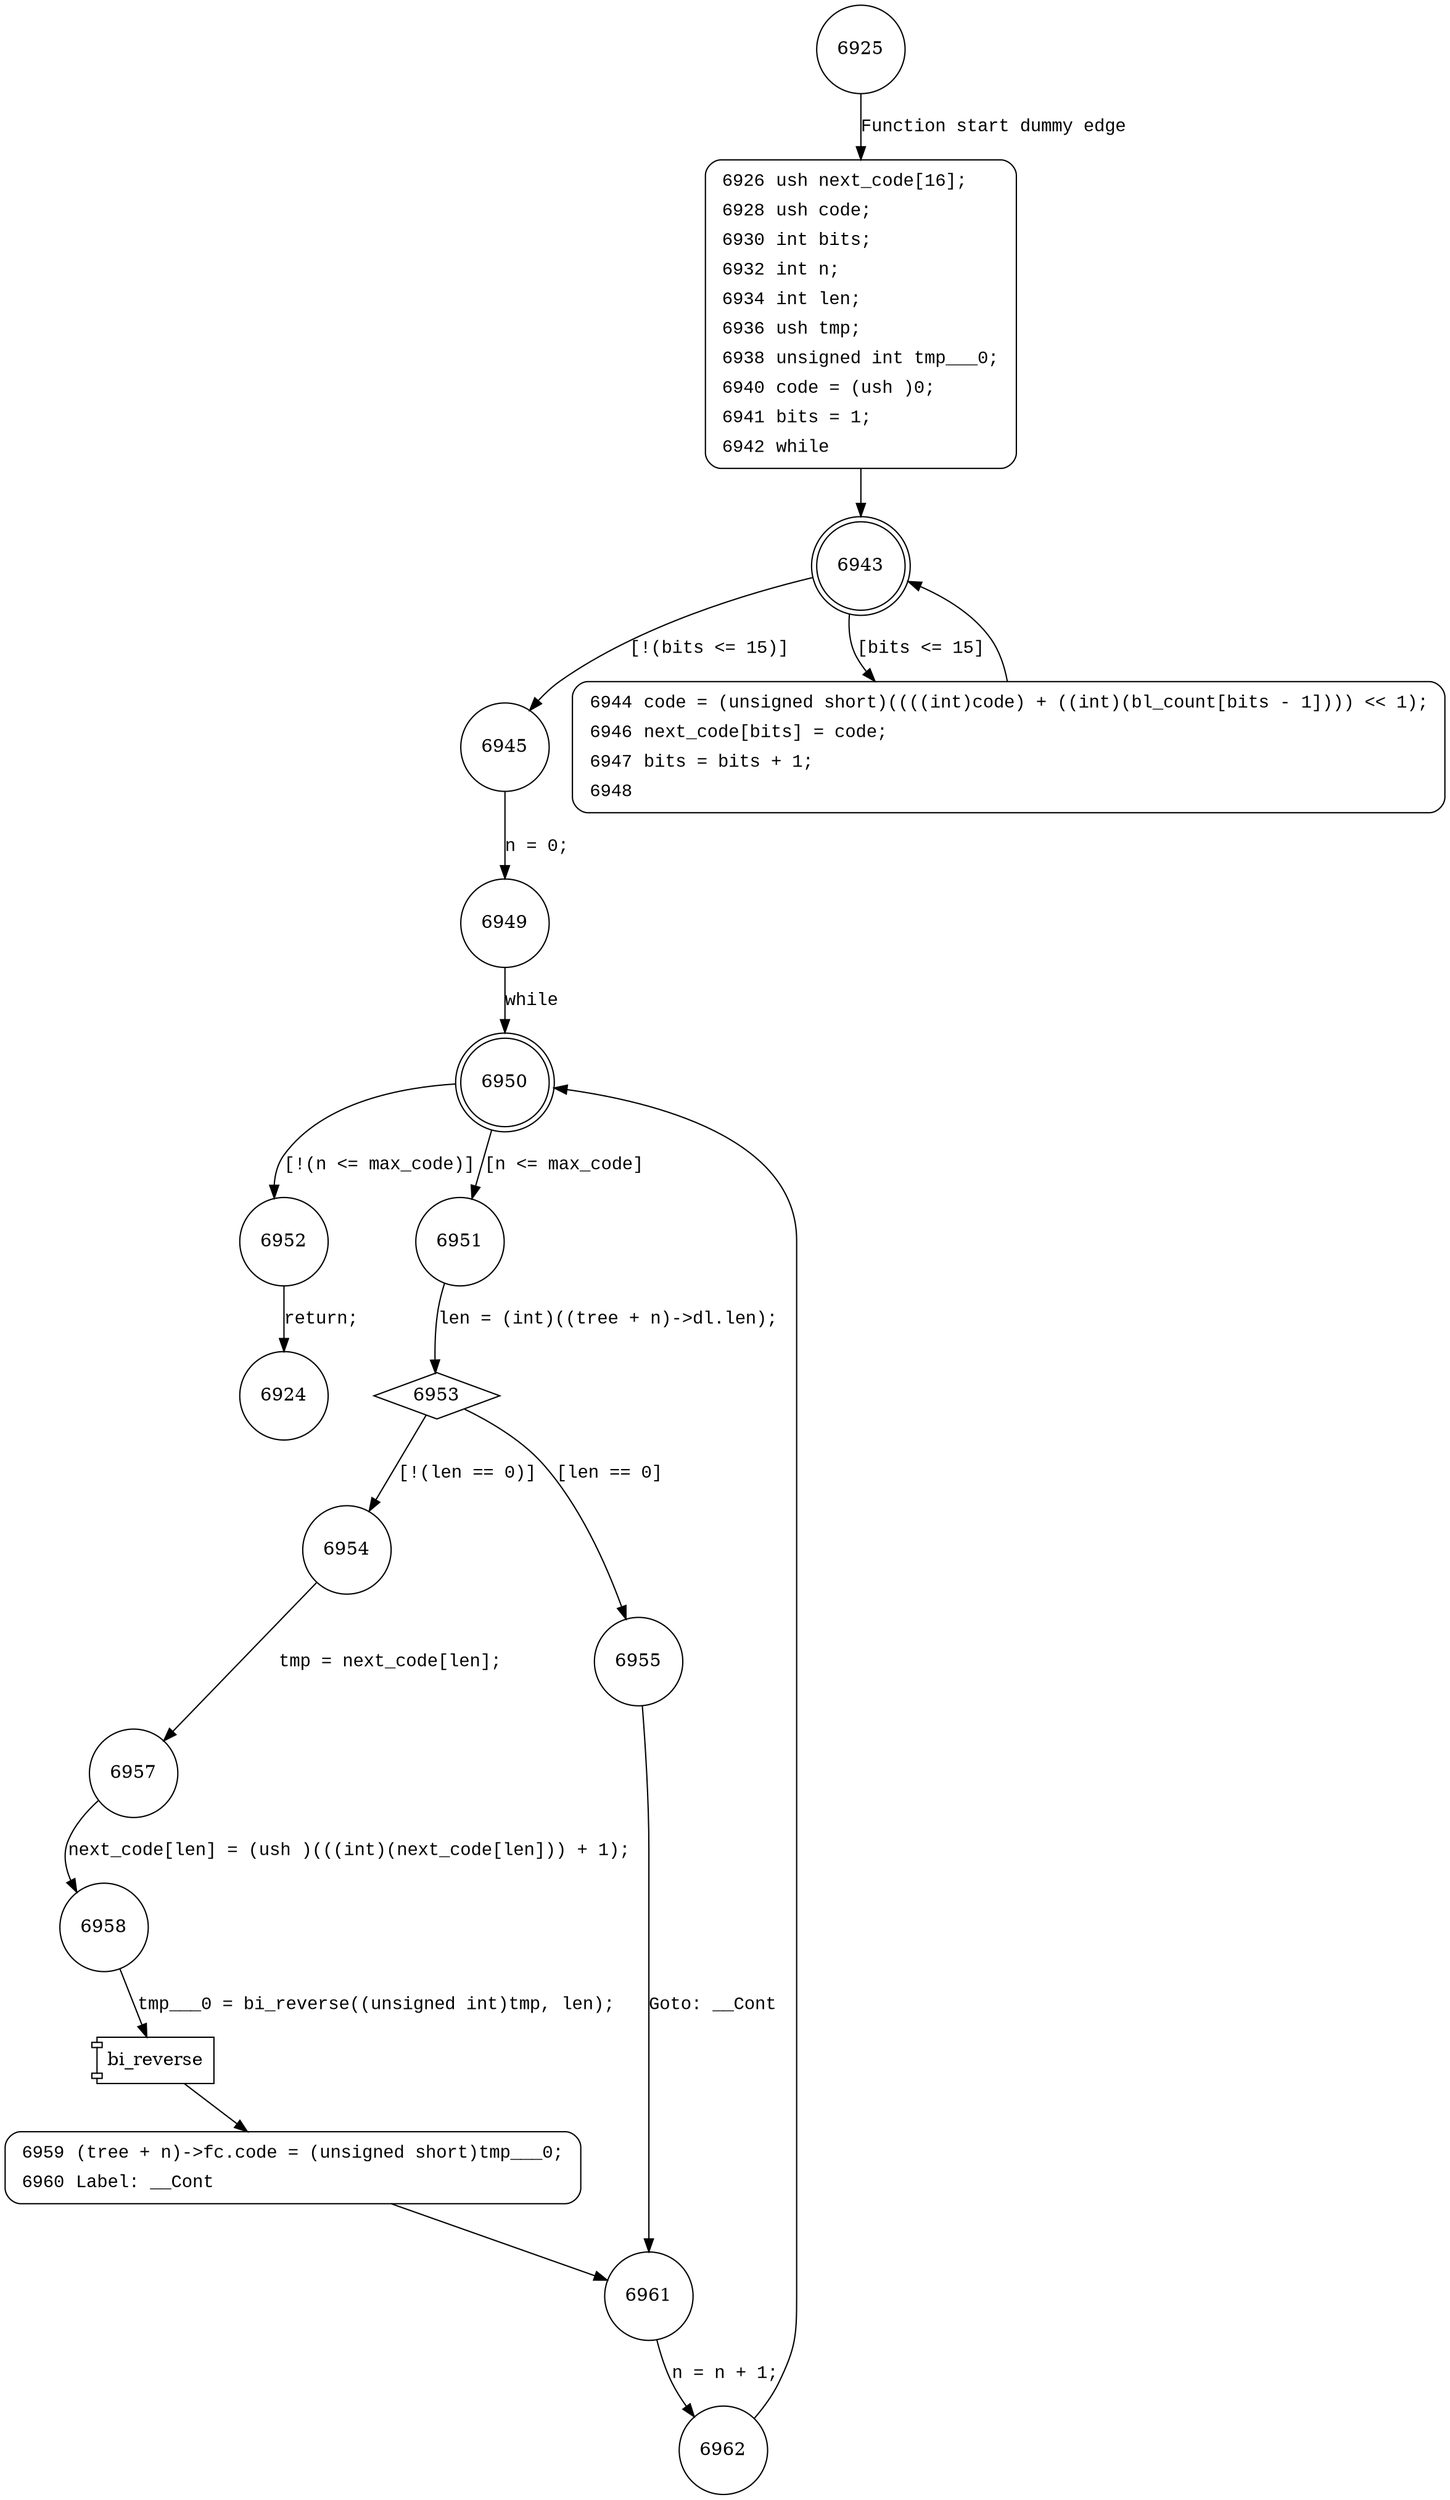 digraph gen_codes {
6925 [shape="circle"]
6926 [shape="circle"]
6943 [shape="doublecircle"]
6945 [shape="circle"]
6944 [shape="circle"]
6949 [shape="circle"]
6950 [shape="doublecircle"]
6952 [shape="circle"]
6951 [shape="circle"]
6953 [shape="diamond"]
6954 [shape="circle"]
6955 [shape="circle"]
6961 [shape="circle"]
6962 [shape="circle"]
6957 [shape="circle"]
6958 [shape="circle"]
6959 [shape="circle"]
6924 [shape="circle"]
6926 [style="filled,bold" penwidth="1" fillcolor="white" fontname="Courier New" shape="Mrecord" label=<<table border="0" cellborder="0" cellpadding="3" bgcolor="white"><tr><td align="right">6926</td><td align="left">ush next_code[16];</td></tr><tr><td align="right">6928</td><td align="left">ush code;</td></tr><tr><td align="right">6930</td><td align="left">int bits;</td></tr><tr><td align="right">6932</td><td align="left">int n;</td></tr><tr><td align="right">6934</td><td align="left">int len;</td></tr><tr><td align="right">6936</td><td align="left">ush tmp;</td></tr><tr><td align="right">6938</td><td align="left">unsigned int tmp___0;</td></tr><tr><td align="right">6940</td><td align="left">code = (ush )0;</td></tr><tr><td align="right">6941</td><td align="left">bits = 1;</td></tr><tr><td align="right">6942</td><td align="left">while</td></tr></table>>]
6926 -> 6943[label=""]
6944 [style="filled,bold" penwidth="1" fillcolor="white" fontname="Courier New" shape="Mrecord" label=<<table border="0" cellborder="0" cellpadding="3" bgcolor="white"><tr><td align="right">6944</td><td align="left">code = (unsigned short)((((int)code) + ((int)(bl_count[bits - 1]))) &lt;&lt; 1);</td></tr><tr><td align="right">6946</td><td align="left">next_code[bits] = code;</td></tr><tr><td align="right">6947</td><td align="left">bits = bits + 1;</td></tr><tr><td align="right">6948</td><td align="left"></td></tr></table>>]
6944 -> 6943[label=""]
6959 [style="filled,bold" penwidth="1" fillcolor="white" fontname="Courier New" shape="Mrecord" label=<<table border="0" cellborder="0" cellpadding="3" bgcolor="white"><tr><td align="right">6959</td><td align="left">(tree + n)-&gt;fc.code = (unsigned short)tmp___0;</td></tr><tr><td align="right">6960</td><td align="left">Label: __Cont</td></tr></table>>]
6959 -> 6961[label=""]
6925 -> 6926 [label="Function start dummy edge" fontname="Courier New"]
6943 -> 6945 [label="[!(bits <= 15)]" fontname="Courier New"]
6943 -> 6944 [label="[bits <= 15]" fontname="Courier New"]
6945 -> 6949 [label="n = 0;" fontname="Courier New"]
6950 -> 6952 [label="[!(n <= max_code)]" fontname="Courier New"]
6950 -> 6951 [label="[n <= max_code]" fontname="Courier New"]
6953 -> 6954 [label="[!(len == 0)]" fontname="Courier New"]
6953 -> 6955 [label="[len == 0]" fontname="Courier New"]
6961 -> 6962 [label="n = n + 1;" fontname="Courier New"]
6954 -> 6957 [label="tmp = next_code[len];" fontname="Courier New"]
100153 [shape="component" label="bi_reverse"]
6958 -> 100153 [label="tmp___0 = bi_reverse((unsigned int)tmp, len);" fontname="Courier New"]
100153 -> 6959 [label="" fontname="Courier New"]
6952 -> 6924 [label="return;" fontname="Courier New"]
6949 -> 6950 [label="while" fontname="Courier New"]
6951 -> 6953 [label="len = (int)((tree + n)->dl.len);" fontname="Courier New"]
6955 -> 6961 [label="Goto: __Cont" fontname="Courier New"]
6962 -> 6950 [label="" fontname="Courier New"]
6957 -> 6958 [label="next_code[len] = (ush )(((int)(next_code[len])) + 1);" fontname="Courier New"]
}
